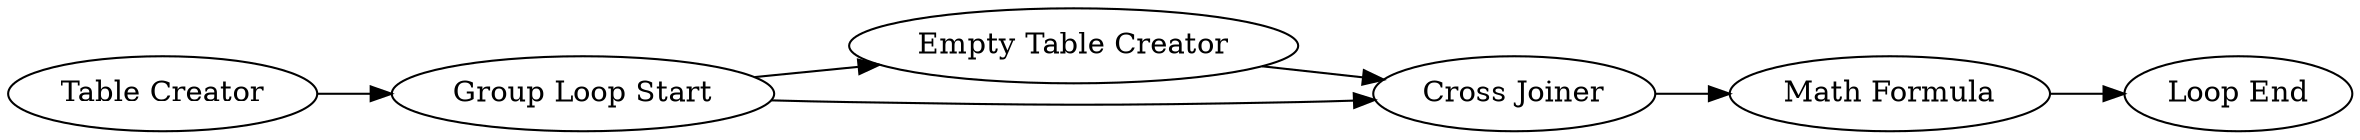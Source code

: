 digraph {
	1 -> 3
	3 -> 2
	4 -> 5
	3 -> 4
	5 -> 6
	2 -> 4
	5 [label="Math Formula"]
	1 [label="Table Creator"]
	4 [label="Cross Joiner"]
	6 [label="Loop End"]
	3 [label="Group Loop Start"]
	2 [label="Empty Table Creator"]
	rankdir=LR
}
